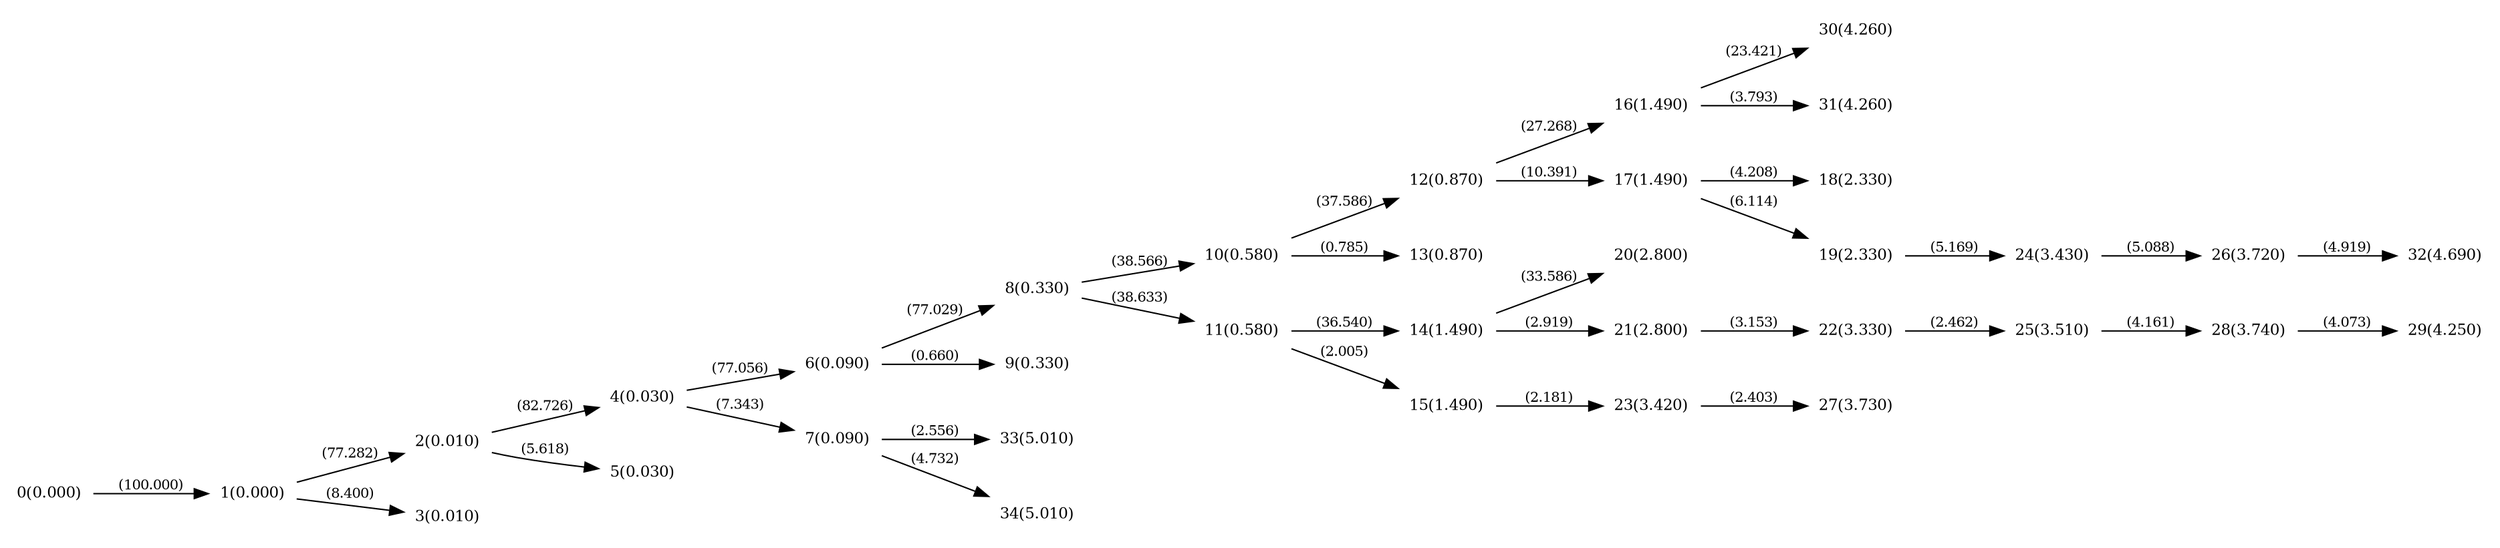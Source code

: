 digraph "graph" {

rankdir="LR";
node [shape=plaintext, fontsize=11];
edge [fontsize=10];

0 [label="0(0.000)"];
1 [label="1(0.000)"];
2 [label="2(0.010)"];
3 [label="3(0.010)"];
4 [label="4(0.030)"];
5 [label="5(0.030)"];
6 [label="6(0.090)"];
7 [label="7(0.090)"];
8 [label="8(0.330)"];
9 [label="9(0.330)"];
10 [label="10(0.580)"];
11 [label="11(0.580)"];
12 [label="12(0.870)"];
13 [label="13(0.870)"];
14 [label="14(1.490)"];
15 [label="15(1.490)"];
16 [label="16(1.490)"];
17 [label="17(1.490)"];
18 [label="18(2.330)"];
19 [label="19(2.330)"];
20 [label="20(2.800)"];
21 [label="21(2.800)"];
22 [label="22(3.330)"];
23 [label="23(3.420)"];
24 [label="24(3.430)"];
25 [label="25(3.510)"];
26 [label="26(3.720)"];
27 [label="27(3.730)"];
28 [label="28(3.740)"];
29 [label="29(4.250)"];
30 [label="30(4.260)"];
31 [label="31(4.260)"];
32 [label="32(4.690)"];
33 [label="33(5.010)"];
34 [label="34(5.010)"];

0->1 [label="(100.000)"];
1->2 [label="(77.282)"];
1->3 [label="(8.400)"];
2->4 [label="(82.726)"];
2->5 [label="(5.618)"];
4->6 [label="(77.056)"];
4->7 [label="(7.343)"];
6->8 [label="(77.029)"];
6->9 [label="(0.660)"];
8->10 [label="(38.566)"];
8->11 [label="(38.633)"];
10->12 [label="(37.586)"];
10->13 [label="(0.785)"];
11->14 [label="(36.540)"];
11->15 [label="(2.005)"];
12->16 [label="(27.268)"];
12->17 [label="(10.391)"];
17->18 [label="(4.208)"];
17->19 [label="(6.114)"];
14->20 [label="(33.586)"];
14->21 [label="(2.919)"];
21->22 [label="(3.153)"];
15->23 [label="(2.181)"];
19->24 [label="(5.169)"];
22->25 [label="(2.462)"];
24->26 [label="(5.088)"];
23->27 [label="(2.403)"];
25->28 [label="(4.161)"];
28->29 [label="(4.073)"];
16->30 [label="(23.421)"];
16->31 [label="(3.793)"];
26->32 [label="(4.919)"];
7->33 [label="(2.556)"];
7->34 [label="(4.732)"];

}
